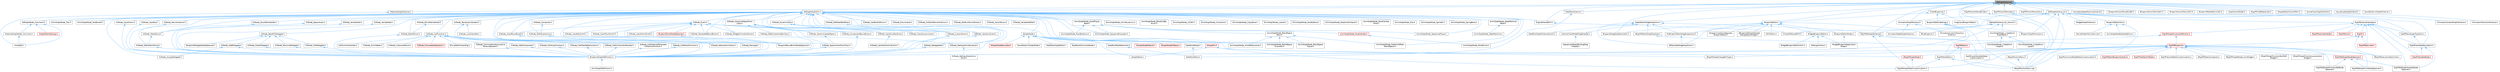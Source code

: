 digraph "EdGraphSchema.h"
{
 // INTERACTIVE_SVG=YES
 // LATEX_PDF_SIZE
  bgcolor="transparent";
  edge [fontname=Helvetica,fontsize=10,labelfontname=Helvetica,labelfontsize=10];
  node [fontname=Helvetica,fontsize=10,shape=box,height=0.2,width=0.4];
  Node1 [id="Node000001",label="EdGraphSchema.h",height=0.2,width=0.4,color="gray40", fillcolor="grey60", style="filled", fontcolor="black",tooltip=" "];
  Node1 -> Node2 [id="edge1_Node000001_Node000002",dir="back",color="steelblue1",style="solid",tooltip=" "];
  Node2 [id="Node000002",label="AnimationGraphSchema.h",height=0.2,width=0.4,color="grey40", fillcolor="white", style="filled",URL="$dc/d75/AnimationGraphSchema_8h.html",tooltip=" "];
  Node2 -> Node3 [id="edge2_Node000002_Node000003",dir="back",color="steelblue1",style="solid",tooltip=" "];
  Node3 [id="Node000003",label="AnimationCustomTransition\lSchema.h",height=0.2,width=0.4,color="grey40", fillcolor="white", style="filled",URL="$d0/de2/AnimationCustomTransitionSchema_8h.html",tooltip=" "];
  Node2 -> Node4 [id="edge3_Node000002_Node000004",dir="back",color="steelblue1",style="solid",tooltip=" "];
  Node4 [id="Node000004",label="AnimationStateGraphSchema.h",height=0.2,width=0.4,color="grey40", fillcolor="white", style="filled",URL="$d5/d13/AnimationStateGraphSchema_8h.html",tooltip=" "];
  Node1 -> Node5 [id="edge4_Node000001_Node000005",dir="back",color="steelblue1",style="solid",tooltip=" "];
  Node5 [id="Node000005",label="AnimationStateMachineSchema.h",height=0.2,width=0.4,color="grey40", fillcolor="white", style="filled",URL="$d7/d8c/AnimationStateMachineSchema_8h.html",tooltip=" "];
  Node1 -> Node6 [id="edge5_Node000001_Node000006",dir="back",color="steelblue1",style="solid",tooltip=" "];
  Node6 [id="Node000006",label="BlueprintActionMenuBuilder.h",height=0.2,width=0.4,color="grey40", fillcolor="white", style="filled",URL="$dd/dea/BlueprintActionMenuBuilder_8h.html",tooltip=" "];
  Node1 -> Node7 [id="edge6_Node000001_Node000007",dir="back",color="steelblue1",style="solid",tooltip=" "];
  Node7 [id="Node000007",label="BlueprintActionMenuItem.h",height=0.2,width=0.4,color="grey40", fillcolor="white", style="filled",URL="$d8/dca/BlueprintActionMenuItem_8h.html",tooltip=" "];
  Node1 -> Node8 [id="edge7_Node000001_Node000008",dir="back",color="steelblue1",style="solid",tooltip=" "];
  Node8 [id="Node000008",label="BlueprintActionMenuUtils.h",height=0.2,width=0.4,color="grey40", fillcolor="white", style="filled",URL="$d3/dad/BlueprintActionMenuUtils_8h.html",tooltip=" "];
  Node1 -> Node9 [id="edge8_Node000001_Node000009",dir="back",color="steelblue1",style="solid",tooltip=" "];
  Node9 [id="Node000009",label="BlueprintDragDropMenuItem.h",height=0.2,width=0.4,color="grey40", fillcolor="white", style="filled",URL="$dc/deb/BlueprintDragDropMenuItem_8h.html",tooltip=" "];
  Node1 -> Node10 [id="edge9_Node000001_Node000010",dir="back",color="steelblue1",style="solid",tooltip=" "];
  Node10 [id="Node000010",label="BlueprintEditor.h",height=0.2,width=0.4,color="grey40", fillcolor="white", style="filled",URL="$df/d7d/BlueprintEditor_8h.html",tooltip=" "];
  Node10 -> Node11 [id="edge10_Node000010_Node000011",dir="back",color="steelblue1",style="solid",tooltip=" "];
  Node11 [id="Node000011",label="BPVariableDragDropAction.h",height=0.2,width=0.4,color="grey40", fillcolor="white", style="filled",URL="$dd/d23/BPVariableDragDropAction_8h.html",tooltip=" "];
  Node10 -> Node9 [id="edge11_Node000010_Node000009",dir="back",color="steelblue1",style="solid",tooltip=" "];
  Node10 -> Node12 [id="edge12_Node000010_Node000012",dir="back",color="steelblue1",style="solid",tooltip=" "];
  Node12 [id="Node000012",label="BlueprintEditorModes.h",height=0.2,width=0.4,color="grey40", fillcolor="white", style="filled",URL="$d9/d70/BlueprintEditorModes_8h.html",tooltip=" "];
  Node12 -> Node13 [id="edge13_Node000012_Node000013",dir="back",color="steelblue1",style="solid",tooltip=" "];
  Node13 [id="Node000013",label="WidgetBlueprintApplication\lMode.h",height=0.2,width=0.4,color="grey40", fillcolor="white", style="filled",URL="$d3/d40/WidgetBlueprintApplicationMode_8h.html",tooltip=" "];
  Node10 -> Node14 [id="edge14_Node000010_Node000014",dir="back",color="steelblue1",style="solid",tooltip=" "];
  Node14 [id="Node000014",label="IDisplayClusterConfigurator\lBlueprintEditor.h",height=0.2,width=0.4,color="grey40", fillcolor="white", style="filled",URL="$dd/d4b/IDisplayClusterConfiguratorBlueprintEditor_8h.html",tooltip=" "];
  Node10 -> Node15 [id="edge15_Node000010_Node000015",dir="back",color="steelblue1",style="solid",tooltip=" "];
  Node15 [id="Node000015",label="MyBlueprintItemDragDropAction.h",height=0.2,width=0.4,color="grey40", fillcolor="white", style="filled",URL="$da/d11/MyBlueprintItemDragDropAction_8h.html",tooltip=" "];
  Node15 -> Node11 [id="edge16_Node000015_Node000011",dir="back",color="steelblue1",style="solid",tooltip=" "];
  Node10 -> Node16 [id="edge17_Node000010_Node000016",dir="back",color="steelblue1",style="solid",tooltip=" "];
  Node16 [id="Node000016",label="SBlueprintEditorSelected\lDebugObjectWidget.h",height=0.2,width=0.4,color="grey40", fillcolor="white", style="filled",URL="$de/d6c/SBlueprintEditorSelectedDebugObjectWidget_8h.html",tooltip=" "];
  Node10 -> Node17 [id="edge18_Node000010_Node000017",dir="back",color="steelblue1",style="solid",tooltip=" "];
  Node17 [id="Node000017",label="SMyBlueprint.h",height=0.2,width=0.4,color="grey40", fillcolor="white", style="filled",URL="$d3/d34/SMyBlueprint_8h.html",tooltip=" "];
  Node10 -> Node18 [id="edge19_Node000010_Node000018",dir="back",color="steelblue1",style="solid",tooltip=" "];
  Node18 [id="Node000018",label="SSCSEditor.h",height=0.2,width=0.4,color="grey40", fillcolor="white", style="filled",URL="$d0/d2e/SSCSEditor_8h.html",tooltip=" "];
  Node10 -> Node19 [id="edge20_Node000010_Node000019",dir="back",color="steelblue1",style="solid",tooltip=" "];
  Node19 [id="Node000019",label="WidgetBlueprintEditor.h",height=0.2,width=0.4,color="grey40", fillcolor="white", style="filled",URL="$d6/d04/WidgetBlueprintEditor_8h.html",tooltip=" "];
  Node19 -> Node20 [id="edge21_Node000019_Node000020",dir="back",color="steelblue1",style="solid",tooltip=" "];
  Node20 [id="Node000020",label="SDesignerView.h",height=0.2,width=0.4,color="grey40", fillcolor="white", style="filled",URL="$d2/d14/SDesignerView_8h.html",tooltip=" "];
  Node19 -> Node13 [id="edge22_Node000019_Node000013",dir="back",color="steelblue1",style="solid",tooltip=" "];
  Node19 -> Node21 [id="edge23_Node000019_Node000021",dir="back",color="steelblue1",style="solid",tooltip=" "];
  Node21 [id="Node000021",label="WidgetBlueprintEditorUtils.h",height=0.2,width=0.4,color="grey40", fillcolor="white", style="filled",URL="$d9/df7/WidgetBlueprintEditorUtils_8h.html",tooltip=" "];
  Node1 -> Node22 [id="edge24_Node000001_Node000022",dir="back",color="steelblue1",style="solid",tooltip=" "];
  Node22 [id="Node000022",label="BlueprintPaletteFavorites.h",height=0.2,width=0.4,color="grey40", fillcolor="white", style="filled",URL="$dd/d5a/BlueprintPaletteFavorites_8h.html",tooltip=" "];
  Node1 -> Node23 [id="edge25_Node000001_Node000023",dir="back",color="steelblue1",style="solid",tooltip=" "];
  Node23 [id="Node000023",label="DataflowSchema.h",height=0.2,width=0.4,color="grey40", fillcolor="white", style="filled",URL="$da/dd4/DataflowSchema_8h.html",tooltip=" "];
  Node23 -> Node24 [id="edge26_Node000023_Node000024",dir="back",color="steelblue1",style="solid",tooltip=" "];
  Node24 [id="Node000024",label="DataflowEditor.h",height=0.2,width=0.4,color="grey40", fillcolor="white", style="filled",URL="$d9/d93/DataflowEditor_8h.html",tooltip=" "];
  Node1 -> Node25 [id="edge27_Node000001_Node000025",dir="back",color="steelblue1",style="solid",tooltip=" "];
  Node25 [id="Node000025",label="EdGraphNodeUtils.h",height=0.2,width=0.4,color="grey40", fillcolor="white", style="filled",URL="$de/dc2/EdGraphNodeUtils_8h.html",tooltip=" "];
  Node25 -> Node26 [id="edge28_Node000025_Node000026",dir="back",color="steelblue1",style="solid",tooltip=" "];
  Node26 [id="Node000026",label="AnimGraphNode_AimOffsetLookAt.h",height=0.2,width=0.4,color="grey40", fillcolor="white", style="filled",URL="$d2/daa/AnimGraphNode__AimOffsetLookAt_8h.html",tooltip=" "];
  Node25 -> Node27 [id="edge29_Node000025_Node000027",dir="back",color="steelblue1",style="solid",tooltip=" "];
  Node27 [id="Node000027",label="AnimGraphNode_AnimDynamics.h",height=0.2,width=0.4,color="grey40", fillcolor="white", style="filled",URL="$da/dc2/AnimGraphNode__AnimDynamics_8h.html",tooltip=" "];
  Node25 -> Node28 [id="edge30_Node000025_Node000028",dir="back",color="steelblue1",style="solid",tooltip=" "];
  Node28 [id="Node000028",label="AnimGraphNode_AssetPlayer\lBase.h",height=0.2,width=0.4,color="grey40", fillcolor="white", style="filled",URL="$d1/d4f/AnimGraphNode__AssetPlayerBase_8h.html",tooltip=" "];
  Node28 -> Node29 [id="edge31_Node000028_Node000029",dir="back",color="steelblue1",style="solid",tooltip=" "];
  Node29 [id="Node000029",label="AnimGraphNode_BlendSpace\lBase.h",height=0.2,width=0.4,color="grey40", fillcolor="white", style="filled",URL="$d7/d6d/AnimGraphNode__BlendSpaceBase_8h.html",tooltip=" "];
  Node29 -> Node26 [id="edge32_Node000029_Node000026",dir="back",color="steelblue1",style="solid",tooltip=" "];
  Node29 -> Node30 [id="edge33_Node000029_Node000030",dir="back",color="steelblue1",style="solid",tooltip=" "];
  Node30 [id="Node000030",label="AnimGraphNode_BlendSpace\lEvaluator.h",height=0.2,width=0.4,color="grey40", fillcolor="white", style="filled",URL="$d0/d5d/AnimGraphNode__BlendSpaceEvaluator_8h.html",tooltip=" "];
  Node29 -> Node31 [id="edge34_Node000029_Node000031",dir="back",color="steelblue1",style="solid",tooltip=" "];
  Node31 [id="Node000031",label="AnimGraphNode_BlendSpace\lPlayer.h",height=0.2,width=0.4,color="grey40", fillcolor="white", style="filled",URL="$d2/d22/AnimGraphNode__BlendSpacePlayer_8h.html",tooltip=" "];
  Node29 -> Node32 [id="edge35_Node000029_Node000032",dir="back",color="steelblue1",style="solid",tooltip=" "];
  Node32 [id="Node000032",label="AnimGraphNode_RotationOffset\lBlendSpace.h",height=0.2,width=0.4,color="grey40", fillcolor="white", style="filled",URL="$dc/dd5/AnimGraphNode__RotationOffsetBlendSpace_8h.html",tooltip=" "];
  Node28 -> Node33 [id="edge36_Node000028_Node000033",dir="back",color="steelblue1",style="solid",tooltip=" "];
  Node33 [id="Node000033",label="AnimGraphNode_PoseByName.h",height=0.2,width=0.4,color="grey40", fillcolor="white", style="filled",URL="$d7/d02/AnimGraphNode__PoseByName_8h.html",tooltip=" "];
  Node28 -> Node34 [id="edge37_Node000028_Node000034",dir="back",color="steelblue1",style="solid",tooltip=" "];
  Node34 [id="Node000034",label="AnimGraphNode_PoseHandler.h",height=0.2,width=0.4,color="red", fillcolor="#FFF0F0", style="filled",URL="$df/dfb/AnimGraphNode__PoseHandler_8h.html",tooltip=" "];
  Node34 -> Node36 [id="edge38_Node000034_Node000036",dir="back",color="steelblue1",style="solid",tooltip=" "];
  Node36 [id="Node000036",label="AnimGraphNode_PoseDriver.h",height=0.2,width=0.4,color="grey40", fillcolor="white", style="filled",URL="$d7/d7d/AnimGraphNode__PoseDriver_8h.html",tooltip=" "];
  Node28 -> Node37 [id="edge39_Node000028_Node000037",dir="back",color="steelblue1",style="solid",tooltip=" "];
  Node37 [id="Node000037",label="AnimGraphNode_SequenceEvaluator.h",height=0.2,width=0.4,color="grey40", fillcolor="white", style="filled",URL="$d1/d1c/AnimGraphNode__SequenceEvaluator_8h.html",tooltip=" "];
  Node28 -> Node38 [id="edge40_Node000028_Node000038",dir="back",color="steelblue1",style="solid",tooltip=" "];
  Node38 [id="Node000038",label="AnimGraphNode_SequencePlayer.h",height=0.2,width=0.4,color="grey40", fillcolor="white", style="filled",URL="$d2/d91/AnimGraphNode__SequencePlayer_8h.html",tooltip=" "];
  Node25 -> Node39 [id="edge41_Node000025_Node000039",dir="back",color="steelblue1",style="solid",tooltip=" "];
  Node39 [id="Node000039",label="AnimGraphNode_BlendListBy\lEnum.h",height=0.2,width=0.4,color="grey40", fillcolor="white", style="filled",URL="$de/d60/AnimGraphNode__BlendListByEnum_8h.html",tooltip=" "];
  Node25 -> Node30 [id="edge42_Node000025_Node000030",dir="back",color="steelblue1",style="solid",tooltip=" "];
  Node25 -> Node31 [id="edge43_Node000025_Node000031",dir="back",color="steelblue1",style="solid",tooltip=" "];
  Node25 -> Node40 [id="edge44_Node000025_Node000040",dir="back",color="steelblue1",style="solid",tooltip=" "];
  Node40 [id="Node000040",label="AnimGraphNode_CCDIK.h",height=0.2,width=0.4,color="grey40", fillcolor="white", style="filled",URL="$df/d0d/AnimGraphNode__CCDIK_8h.html",tooltip=" "];
  Node25 -> Node41 [id="edge45_Node000025_Node000041",dir="back",color="steelblue1",style="solid",tooltip=" "];
  Node41 [id="Node000041",label="AnimGraphNode_Constraint.h",height=0.2,width=0.4,color="grey40", fillcolor="white", style="filled",URL="$d2/d98/AnimGraphNode__Constraint_8h.html",tooltip=" "];
  Node25 -> Node42 [id="edge46_Node000025_Node000042",dir="back",color="steelblue1",style="solid",tooltip=" "];
  Node42 [id="Node000042",label="AnimGraphNode_CopyBone.h",height=0.2,width=0.4,color="grey40", fillcolor="white", style="filled",URL="$dc/de6/AnimGraphNode__CopyBone_8h.html",tooltip=" "];
  Node25 -> Node43 [id="edge47_Node000025_Node000043",dir="back",color="steelblue1",style="solid",tooltip=" "];
  Node43 [id="Node000043",label="AnimGraphNode_LookAt.h",height=0.2,width=0.4,color="grey40", fillcolor="white", style="filled",URL="$dd/de3/AnimGraphNode__LookAt_8h.html",tooltip=" "];
  Node25 -> Node44 [id="edge48_Node000025_Node000044",dir="back",color="steelblue1",style="solid",tooltip=" "];
  Node44 [id="Node000044",label="AnimGraphNode_ModifyBone.h",height=0.2,width=0.4,color="grey40", fillcolor="white", style="filled",URL="$d1/d8e/AnimGraphNode__ModifyBone_8h.html",tooltip=" "];
  Node25 -> Node33 [id="edge49_Node000025_Node000033",dir="back",color="steelblue1",style="solid",tooltip=" "];
  Node25 -> Node36 [id="edge50_Node000025_Node000036",dir="back",color="steelblue1",style="solid",tooltip=" "];
  Node25 -> Node45 [id="edge51_Node000025_Node000045",dir="back",color="steelblue1",style="solid",tooltip=" "];
  Node45 [id="Node000045",label="AnimGraphNode_RotationMultiplier.h",height=0.2,width=0.4,color="grey40", fillcolor="white", style="filled",URL="$d6/d16/AnimGraphNode__RotationMultiplier_8h.html",tooltip=" "];
  Node25 -> Node32 [id="edge52_Node000025_Node000032",dir="back",color="steelblue1",style="solid",tooltip=" "];
  Node25 -> Node46 [id="edge53_Node000025_Node000046",dir="back",color="steelblue1",style="solid",tooltip=" "];
  Node46 [id="Node000046",label="AnimGraphNode_SaveCached\lPose.h",height=0.2,width=0.4,color="grey40", fillcolor="white", style="filled",URL="$df/d5e/AnimGraphNode__SaveCachedPose_8h.html",tooltip=" "];
  Node25 -> Node37 [id="edge54_Node000025_Node000037",dir="back",color="steelblue1",style="solid",tooltip=" "];
  Node25 -> Node38 [id="edge55_Node000025_Node000038",dir="back",color="steelblue1",style="solid",tooltip=" "];
  Node25 -> Node47 [id="edge56_Node000025_Node000047",dir="back",color="steelblue1",style="solid",tooltip=" "];
  Node47 [id="Node000047",label="AnimGraphNode_Slot.h",height=0.2,width=0.4,color="grey40", fillcolor="white", style="filled",URL="$df/d63/AnimGraphNode__Slot_8h.html",tooltip=" "];
  Node25 -> Node48 [id="edge57_Node000025_Node000048",dir="back",color="steelblue1",style="solid",tooltip=" "];
  Node48 [id="Node000048",label="AnimGraphNode_SplineIK.h",height=0.2,width=0.4,color="grey40", fillcolor="white", style="filled",URL="$d0/d7e/AnimGraphNode__SplineIK_8h.html",tooltip=" "];
  Node25 -> Node49 [id="edge58_Node000025_Node000049",dir="back",color="steelblue1",style="solid",tooltip=" "];
  Node49 [id="Node000049",label="AnimGraphNode_SpringBone.h",height=0.2,width=0.4,color="grey40", fillcolor="white", style="filled",URL="$dc/d38/AnimGraphNode__SpringBone_8h.html",tooltip=" "];
  Node25 -> Node50 [id="edge59_Node000025_Node000050",dir="back",color="steelblue1",style="solid",tooltip=" "];
  Node50 [id="Node000050",label="AnimGraphNode_StateMachine\lBase.h",height=0.2,width=0.4,color="grey40", fillcolor="white", style="filled",URL="$dc/d11/AnimGraphNode__StateMachineBase_8h.html",tooltip=" "];
  Node50 -> Node51 [id="edge60_Node000050_Node000051",dir="back",color="steelblue1",style="solid",tooltip=" "];
  Node51 [id="Node000051",label="AnimGraphNode_StateMachine.h",height=0.2,width=0.4,color="grey40", fillcolor="white", style="filled",URL="$d9/d4d/AnimGraphNode__StateMachine_8h.html",tooltip=" "];
  Node25 -> Node52 [id="edge61_Node000025_Node000052",dir="back",color="steelblue1",style="solid",tooltip=" "];
  Node52 [id="Node000052",label="AnimGraphNode_Trail.h",height=0.2,width=0.4,color="grey40", fillcolor="white", style="filled",URL="$d4/d5a/AnimGraphNode__Trail_8h.html",tooltip=" "];
  Node25 -> Node53 [id="edge62_Node000025_Node000053",dir="back",color="steelblue1",style="solid",tooltip=" "];
  Node53 [id="Node000053",label="AnimGraphNode_TwoBoneIK.h",height=0.2,width=0.4,color="grey40", fillcolor="white", style="filled",URL="$d1/dc2/AnimGraphNode__TwoBoneIK_8h.html",tooltip=" "];
  Node25 -> Node54 [id="edge63_Node000025_Node000054",dir="back",color="steelblue1",style="solid",tooltip=" "];
  Node54 [id="Node000054",label="EdGraphNode_Comment.h",height=0.2,width=0.4,color="grey40", fillcolor="white", style="filled",URL="$dd/d88/EdGraphNode__Comment_8h.html",tooltip=" "];
  Node54 -> Node55 [id="edge64_Node000054_Node000055",dir="back",color="steelblue1",style="solid",tooltip=" "];
  Node55 [id="Node000055",label="GraphEditorSettings.h",height=0.2,width=0.4,color="red", fillcolor="#FFF0F0", style="filled",URL="$d2/d21/GraphEditorSettings_8h.html",tooltip=" "];
  Node54 -> Node61 [id="edge65_Node000054_Node000061",dir="back",color="steelblue1",style="solid",tooltip=" "];
  Node61 [id="Node000061",label="MaterialGraphNode_Comment.h",height=0.2,width=0.4,color="grey40", fillcolor="white", style="filled",URL="$da/db6/MaterialGraphNode__Comment_8h.html",tooltip=" "];
  Node61 -> Node62 [id="edge66_Node000061_Node000062",dir="back",color="steelblue1",style="solid",tooltip=" "];
  Node62 [id="Node000062",label="UnrealEd.h",height=0.2,width=0.4,color="grey40", fillcolor="white", style="filled",URL="$d2/d5f/UnrealEd_8h.html",tooltip=" "];
  Node54 -> Node62 [id="edge67_Node000054_Node000062",dir="back",color="steelblue1",style="solid",tooltip=" "];
  Node25 -> Node63 [id="edge68_Node000025_Node000063",dir="back",color="steelblue1",style="solid",tooltip=" "];
  Node63 [id="Node000063",label="EngineSharedPCH.h",height=0.2,width=0.4,color="grey40", fillcolor="white", style="filled",URL="$dc/dbb/EngineSharedPCH_8h.html",tooltip=" "];
  Node63 -> Node64 [id="edge69_Node000063_Node000064",dir="back",color="steelblue1",style="solid",tooltip=" "];
  Node64 [id="Node000064",label="UnrealEdSharedPCH.h",height=0.2,width=0.4,color="grey40", fillcolor="white", style="filled",URL="$d1/de6/UnrealEdSharedPCH_8h.html",tooltip=" "];
  Node25 -> Node65 [id="edge70_Node000025_Node000065",dir="back",color="steelblue1",style="solid",tooltip=" "];
  Node65 [id="Node000065",label="K2Node_ActorBoundEvent.h",height=0.2,width=0.4,color="grey40", fillcolor="white", style="filled",URL="$d8/db3/K2Node__ActorBoundEvent_8h.html",tooltip=" "];
  Node65 -> Node66 [id="edge71_Node000065_Node000066",dir="back",color="steelblue1",style="solid",tooltip=" "];
  Node66 [id="Node000066",label="BlueprintGraphDefinitions.h",height=0.2,width=0.4,color="grey40", fillcolor="white", style="filled",URL="$d7/d5e/BlueprintGraphDefinitions_8h.html",tooltip=" "];
  Node66 -> Node67 [id="edge72_Node000066_Node000067",dir="back",color="steelblue1",style="solid",tooltip=" "];
  Node67 [id="Node000067",label="AnimGraphDefinitions.h",height=0.2,width=0.4,color="grey40", fillcolor="white", style="filled",URL="$d9/d78/AnimGraphDefinitions_8h.html",tooltip=" "];
  Node25 -> Node68 [id="edge73_Node000025_Node000068",dir="back",color="steelblue1",style="solid",tooltip=" "];
  Node68 [id="Node000068",label="K2Node_AssignDelegate.h",height=0.2,width=0.4,color="grey40", fillcolor="white", style="filled",URL="$d1/dcc/K2Node__AssignDelegate_8h.html",tooltip=" "];
  Node25 -> Node69 [id="edge74_Node000025_Node000069",dir="back",color="steelblue1",style="solid",tooltip=" "];
  Node69 [id="Node000069",label="K2Node_BaseMCDelegate.h",height=0.2,width=0.4,color="grey40", fillcolor="white", style="filled",URL="$dd/d9b/K2Node__BaseMCDelegate_8h.html",tooltip=" "];
  Node69 -> Node70 [id="edge75_Node000069_Node000070",dir="back",color="steelblue1",style="solid",tooltip=" "];
  Node70 [id="Node000070",label="BlueprintDelegateNodeSpawner.h",height=0.2,width=0.4,color="grey40", fillcolor="white", style="filled",URL="$dc/d16/BlueprintDelegateNodeSpawner_8h.html",tooltip=" "];
  Node69 -> Node71 [id="edge76_Node000069_Node000071",dir="back",color="steelblue1",style="solid",tooltip=" "];
  Node71 [id="Node000071",label="K2Node_AddDelegate.h",height=0.2,width=0.4,color="grey40", fillcolor="white", style="filled",URL="$d5/dc7/K2Node__AddDelegate_8h.html",tooltip=" "];
  Node71 -> Node66 [id="edge77_Node000071_Node000066",dir="back",color="steelblue1",style="solid",tooltip=" "];
  Node71 -> Node68 [id="edge78_Node000071_Node000068",dir="back",color="steelblue1",style="solid",tooltip=" "];
  Node69 -> Node72 [id="edge79_Node000069_Node000072",dir="back",color="steelblue1",style="solid",tooltip=" "];
  Node72 [id="Node000072",label="K2Node_CallDelegate.h",height=0.2,width=0.4,color="grey40", fillcolor="white", style="filled",URL="$db/de6/K2Node__CallDelegate_8h.html",tooltip=" "];
  Node72 -> Node66 [id="edge80_Node000072_Node000066",dir="back",color="steelblue1",style="solid",tooltip=" "];
  Node69 -> Node73 [id="edge81_Node000069_Node000073",dir="back",color="steelblue1",style="solid",tooltip=" "];
  Node73 [id="Node000073",label="K2Node_ClearDelegate.h",height=0.2,width=0.4,color="grey40", fillcolor="white", style="filled",URL="$dd/d78/K2Node__ClearDelegate_8h.html",tooltip=" "];
  Node73 -> Node66 [id="edge82_Node000073_Node000066",dir="back",color="steelblue1",style="solid",tooltip=" "];
  Node69 -> Node74 [id="edge83_Node000069_Node000074",dir="back",color="steelblue1",style="solid",tooltip=" "];
  Node74 [id="Node000074",label="K2Node_RemoveDelegate.h",height=0.2,width=0.4,color="grey40", fillcolor="white", style="filled",URL="$dd/d54/K2Node__RemoveDelegate_8h.html",tooltip=" "];
  Node74 -> Node66 [id="edge84_Node000074_Node000066",dir="back",color="steelblue1",style="solid",tooltip=" "];
  Node25 -> Node75 [id="edge85_Node000025_Node000075",dir="back",color="steelblue1",style="solid",tooltip=" "];
  Node75 [id="Node000075",label="K2Node_BreakStruct.h",height=0.2,width=0.4,color="grey40", fillcolor="white", style="filled",URL="$df/d93/K2Node__BreakStruct_8h.html",tooltip=" "];
  Node75 -> Node66 [id="edge86_Node000075_Node000066",dir="back",color="steelblue1",style="solid",tooltip=" "];
  Node25 -> Node76 [id="edge87_Node000025_Node000076",dir="back",color="steelblue1",style="solid",tooltip=" "];
  Node76 [id="Node000076",label="K2Node_CallFunction.h",height=0.2,width=0.4,color="grey40", fillcolor="white", style="filled",URL="$d5/d5f/K2Node__CallFunction_8h.html",tooltip=" "];
  Node76 -> Node77 [id="edge88_Node000076_Node000077",dir="back",color="steelblue1",style="solid",tooltip=" "];
  Node77 [id="Node000077",label="CallFunctionHandler.h",height=0.2,width=0.4,color="grey40", fillcolor="white", style="filled",URL="$d3/d6d/CallFunctionHandler_8h.html",tooltip=" "];
  Node76 -> Node78 [id="edge89_Node000076_Node000078",dir="back",color="steelblue1",style="solid",tooltip=" "];
  Node78 [id="Node000078",label="K2Node_AddComponent.h",height=0.2,width=0.4,color="grey40", fillcolor="white", style="filled",URL="$d9/dc9/K2Node__AddComponent_8h.html",tooltip=" "];
  Node78 -> Node66 [id="edge90_Node000078_Node000066",dir="back",color="steelblue1",style="solid",tooltip=" "];
  Node76 -> Node79 [id="edge91_Node000076_Node000079",dir="back",color="steelblue1",style="solid",tooltip=" "];
  Node79 [id="Node000079",label="K2Node_AnimGetter.h",height=0.2,width=0.4,color="grey40", fillcolor="white", style="filled",URL="$dc/d9a/K2Node__AnimGetter_8h.html",tooltip=" "];
  Node76 -> Node80 [id="edge92_Node000076_Node000080",dir="back",color="steelblue1",style="solid",tooltip=" "];
  Node80 [id="Node000080",label="K2Node_CallArrayFunction.h",height=0.2,width=0.4,color="grey40", fillcolor="white", style="filled",URL="$d7/d2f/K2Node__CallArrayFunction_8h.html",tooltip=" "];
  Node80 -> Node66 [id="edge93_Node000080_Node000066",dir="back",color="steelblue1",style="solid",tooltip=" "];
  Node76 -> Node81 [id="edge94_Node000076_Node000081",dir="back",color="steelblue1",style="solid",tooltip=" "];
  Node81 [id="Node000081",label="K2Node_CallDataTableFunction.h",height=0.2,width=0.4,color="grey40", fillcolor="white", style="filled",URL="$df/dc4/K2Node__CallDataTableFunction_8h.html",tooltip=" "];
  Node81 -> Node66 [id="edge95_Node000081_Node000066",dir="back",color="steelblue1",style="solid",tooltip=" "];
  Node76 -> Node82 [id="edge96_Node000076_Node000082",dir="back",color="steelblue1",style="solid",tooltip=" "];
  Node82 [id="Node000082",label="K2Node_CallFunctionOnMember.h",height=0.2,width=0.4,color="grey40", fillcolor="white", style="filled",URL="$d8/d2f/K2Node__CallFunctionOnMember_8h.html",tooltip=" "];
  Node82 -> Node66 [id="edge97_Node000082_Node000066",dir="back",color="steelblue1",style="solid",tooltip=" "];
  Node76 -> Node83 [id="edge98_Node000076_Node000083",dir="back",color="steelblue1",style="solid",tooltip=" "];
  Node83 [id="Node000083",label="K2Node_CallMaterialParameter\lCollectionFunction.h",height=0.2,width=0.4,color="grey40", fillcolor="white", style="filled",URL="$d5/dd2/K2Node__CallMaterialParameterCollectionFunction_8h.html",tooltip=" "];
  Node83 -> Node66 [id="edge99_Node000083_Node000066",dir="back",color="steelblue1",style="solid",tooltip=" "];
  Node76 -> Node84 [id="edge100_Node000076_Node000084",dir="back",color="steelblue1",style="solid",tooltip=" "];
  Node84 [id="Node000084",label="K2Node_CallParentFunction.h",height=0.2,width=0.4,color="grey40", fillcolor="white", style="filled",URL="$df/d77/K2Node__CallParentFunction_8h.html",tooltip=" "];
  Node84 -> Node66 [id="edge101_Node000084_Node000066",dir="back",color="steelblue1",style="solid",tooltip=" "];
  Node76 -> Node85 [id="edge102_Node000076_Node000085",dir="back",color="steelblue1",style="solid",tooltip=" "];
  Node85 [id="Node000085",label="K2Node_CommutativeAssociative\lBinaryOperator.h",height=0.2,width=0.4,color="grey40", fillcolor="white", style="filled",URL="$da/d85/K2Node__CommutativeAssociativeBinaryOperator_8h.html",tooltip=" "];
  Node85 -> Node66 [id="edge103_Node000085_Node000066",dir="back",color="steelblue1",style="solid",tooltip=" "];
  Node76 -> Node86 [id="edge104_Node000076_Node000086",dir="back",color="steelblue1",style="solid",tooltip=" "];
  Node86 [id="Node000086",label="K2Node_GetInputAxisKeyValue.h",height=0.2,width=0.4,color="grey40", fillcolor="white", style="filled",URL="$d3/d5c/K2Node__GetInputAxisKeyValue_8h.html",tooltip=" "];
  Node86 -> Node87 [id="edge105_Node000086_Node000087",dir="back",color="steelblue1",style="solid",tooltip=" "];
  Node87 [id="Node000087",label="K2Node_GetInputVectorAxis\lValue.h",height=0.2,width=0.4,color="grey40", fillcolor="white", style="filled",URL="$da/dd9/K2Node__GetInputVectorAxisValue_8h.html",tooltip=" "];
  Node76 -> Node88 [id="edge106_Node000076_Node000088",dir="back",color="steelblue1",style="solid",tooltip=" "];
  Node88 [id="Node000088",label="K2Node_GetInputAxisValue.h",height=0.2,width=0.4,color="grey40", fillcolor="white", style="filled",URL="$db/d9b/K2Node__GetInputAxisValue_8h.html",tooltip=" "];
  Node76 -> Node89 [id="edge107_Node000076_Node000089",dir="back",color="steelblue1",style="solid",tooltip=" "];
  Node89 [id="Node000089",label="K2Node_InstancedStruct.h",height=0.2,width=0.4,color="grey40", fillcolor="white", style="filled",URL="$dd/d8a/K2Node__InstancedStruct_8h.html",tooltip=" "];
  Node76 -> Node90 [id="edge108_Node000076_Node000090",dir="back",color="steelblue1",style="solid",tooltip=" "];
  Node90 [id="Node000090",label="K2Node_Message.h",height=0.2,width=0.4,color="grey40", fillcolor="white", style="filled",URL="$d3/deb/K2Node__Message_8h.html",tooltip=" "];
  Node76 -> Node91 [id="edge109_Node000076_Node000091",dir="back",color="steelblue1",style="solid",tooltip=" "];
  Node91 [id="Node000091",label="K2Node_PromotableOperator.h",height=0.2,width=0.4,color="red", fillcolor="#FFF0F0", style="filled",URL="$db/d96/K2Node__PromotableOperator_8h.html",tooltip=" "];
  Node76 -> Node93 [id="edge110_Node000076_Node000093",dir="back",color="steelblue1",style="solid",tooltip=" "];
  Node93 [id="Node000093",label="SFixupSelfContextDlg.h",height=0.2,width=0.4,color="grey40", fillcolor="white", style="filled",URL="$d5/da4/SFixupSelfContextDlg_8h.html",tooltip=" "];
  Node25 -> Node94 [id="edge111_Node000025_Node000094",dir="back",color="steelblue1",style="solid",tooltip=" "];
  Node94 [id="Node000094",label="K2Node_CastByteToEnum.h",height=0.2,width=0.4,color="grey40", fillcolor="white", style="filled",URL="$d7/dcf/K2Node__CastByteToEnum_8h.html",tooltip=" "];
  Node25 -> Node95 [id="edge112_Node000025_Node000095",dir="back",color="steelblue1",style="solid",tooltip=" "];
  Node95 [id="Node000095",label="K2Node_ComponentBoundEvent.h",height=0.2,width=0.4,color="grey40", fillcolor="white", style="filled",URL="$d7/d15/K2Node__ComponentBoundEvent_8h.html",tooltip=" "];
  Node95 -> Node66 [id="edge113_Node000095_Node000066",dir="back",color="steelblue1",style="solid",tooltip=" "];
  Node25 -> Node96 [id="edge114_Node000025_Node000096",dir="back",color="steelblue1",style="solid",tooltip=" "];
  Node96 [id="Node000096",label="K2Node_Composite.h",height=0.2,width=0.4,color="grey40", fillcolor="white", style="filled",URL="$d9/d9a/K2Node__Composite_8h.html",tooltip=" "];
  Node96 -> Node97 [id="edge115_Node000096_Node000097",dir="back",color="steelblue1",style="solid",tooltip=" "];
  Node97 [id="Node000097",label="K2Node_MathExpression.h",height=0.2,width=0.4,color="grey40", fillcolor="white", style="filled",URL="$d4/de7/K2Node__MathExpression_8h.html",tooltip=" "];
  Node97 -> Node66 [id="edge116_Node000097_Node000066",dir="back",color="steelblue1",style="solid",tooltip=" "];
  Node25 -> Node98 [id="edge117_Node000025_Node000098",dir="back",color="steelblue1",style="solid",tooltip=" "];
  Node98 [id="Node000098",label="K2Node_ConstructObjectFrom\lClass.h",height=0.2,width=0.4,color="grey40", fillcolor="white", style="filled",URL="$d6/de4/K2Node__ConstructObjectFromClass_8h.html",tooltip=" "];
  Node98 -> Node66 [id="edge118_Node000098_Node000066",dir="back",color="steelblue1",style="solid",tooltip=" "];
  Node98 -> Node99 [id="edge119_Node000098_Node000099",dir="back",color="steelblue1",style="solid",tooltip=" "];
  Node99 [id="Node000099",label="K2Node_AddComponentByClass.h",height=0.2,width=0.4,color="grey40", fillcolor="white", style="filled",URL="$df/de1/K2Node__AddComponentByClass_8h.html",tooltip=" "];
  Node98 -> Node100 [id="edge120_Node000098_Node000100",dir="back",color="steelblue1",style="solid",tooltip=" "];
  Node100 [id="Node000100",label="K2Node_GenericCreateObject.h",height=0.2,width=0.4,color="grey40", fillcolor="white", style="filled",URL="$d7/d9f/K2Node__GenericCreateObject_8h.html",tooltip=" "];
  Node100 -> Node101 [id="edge121_Node000100_Node000101",dir="back",color="steelblue1",style="solid",tooltip=" "];
  Node101 [id="Node000101",label="K2Node_SpawnActorFromClass.h",height=0.2,width=0.4,color="grey40", fillcolor="white", style="filled",URL="$dc/d71/K2Node__SpawnActorFromClass_8h.html",tooltip=" "];
  Node101 -> Node66 [id="edge122_Node000101_Node000066",dir="back",color="steelblue1",style="solid",tooltip=" "];
  Node98 -> Node101 [id="edge123_Node000098_Node000101",dir="back",color="steelblue1",style="solid",tooltip=" "];
  Node25 -> Node102 [id="edge124_Node000025_Node000102",dir="back",color="steelblue1",style="solid",tooltip=" "];
  Node102 [id="Node000102",label="K2Node_CustomEvent.h",height=0.2,width=0.4,color="grey40", fillcolor="white", style="filled",URL="$d1/d06/K2Node__CustomEvent_8h.html",tooltip=" "];
  Node102 -> Node66 [id="edge125_Node000102_Node000066",dir="back",color="steelblue1",style="solid",tooltip=" "];
  Node25 -> Node103 [id="edge126_Node000025_Node000103",dir="back",color="steelblue1",style="solid",tooltip=" "];
  Node103 [id="Node000103",label="K2Node_DelegateSet.h",height=0.2,width=0.4,color="grey40", fillcolor="white", style="filled",URL="$d0/d7b/K2Node__DelegateSet_8h.html",tooltip=" "];
  Node103 -> Node66 [id="edge127_Node000103_Node000066",dir="back",color="steelblue1",style="solid",tooltip=" "];
  Node25 -> Node104 [id="edge128_Node000025_Node000104",dir="back",color="steelblue1",style="solid",tooltip=" "];
  Node104 [id="Node000104",label="K2Node_DynamicCast.h",height=0.2,width=0.4,color="grey40", fillcolor="white", style="filled",URL="$dc/d1c/K2Node__DynamicCast_8h.html",tooltip=" "];
  Node104 -> Node66 [id="edge129_Node000104_Node000066",dir="back",color="steelblue1",style="solid",tooltip=" "];
  Node104 -> Node105 [id="edge130_Node000104_Node000105",dir="back",color="steelblue1",style="solid",tooltip=" "];
  Node105 [id="Node000105",label="K2Node_ClassDynamicCast.h",height=0.2,width=0.4,color="grey40", fillcolor="white", style="filled",URL="$d1/d23/K2Node__ClassDynamicCast_8h.html",tooltip=" "];
  Node25 -> Node106 [id="edge131_Node000025_Node000106",dir="back",color="steelblue1",style="solid",tooltip=" "];
  Node106 [id="Node000106",label="K2Node_EnumLiteral.h",height=0.2,width=0.4,color="grey40", fillcolor="white", style="filled",URL="$d3/d1c/K2Node__EnumLiteral_8h.html",tooltip=" "];
  Node25 -> Node107 [id="edge132_Node000025_Node000107",dir="back",color="steelblue1",style="solid",tooltip=" "];
  Node107 [id="Node000107",label="K2Node_Event.h",height=0.2,width=0.4,color="grey40", fillcolor="white", style="filled",URL="$dd/d9e/K2Node__Event_8h.html",tooltip=" "];
  Node107 -> Node108 [id="edge133_Node000107_Node000108",dir="back",color="steelblue1",style="solid",tooltip=" "];
  Node108 [id="Node000108",label="BlueprintBoundEventNodeSpawner.h",height=0.2,width=0.4,color="grey40", fillcolor="white", style="filled",URL="$dc/d31/BlueprintBoundEventNodeSpawner_8h.html",tooltip=" "];
  Node107 -> Node109 [id="edge134_Node000107_Node000109",dir="back",color="steelblue1",style="solid",tooltip=" "];
  Node109 [id="Node000109",label="BlueprintEventNodeSpawner.h",height=0.2,width=0.4,color="red", fillcolor="#FFF0F0", style="filled",URL="$d4/dd3/BlueprintEventNodeSpawner_8h.html",tooltip=" "];
  Node109 -> Node108 [id="edge135_Node000109_Node000108",dir="back",color="steelblue1",style="solid",tooltip=" "];
  Node107 -> Node65 [id="edge136_Node000107_Node000065",dir="back",color="steelblue1",style="solid",tooltip=" "];
  Node107 -> Node95 [id="edge137_Node000107_Node000095",dir="back",color="steelblue1",style="solid",tooltip=" "];
  Node107 -> Node102 [id="edge138_Node000107_Node000102",dir="back",color="steelblue1",style="solid",tooltip=" "];
  Node107 -> Node111 [id="edge139_Node000107_Node000111",dir="back",color="steelblue1",style="solid",tooltip=" "];
  Node111 [id="Node000111",label="K2Node_GeneratedBoundEvent.h",height=0.2,width=0.4,color="grey40", fillcolor="white", style="filled",URL="$d4/dc1/K2Node__GeneratedBoundEvent_8h.html",tooltip=" "];
  Node107 -> Node112 [id="edge140_Node000107_Node000112",dir="back",color="steelblue1",style="solid",tooltip=" "];
  Node112 [id="Node000112",label="K2Node_InputActionEvent.h",height=0.2,width=0.4,color="grey40", fillcolor="white", style="filled",URL="$d6/dec/K2Node__InputActionEvent_8h.html",tooltip=" "];
  Node107 -> Node113 [id="edge141_Node000107_Node000113",dir="back",color="steelblue1",style="solid",tooltip=" "];
  Node113 [id="Node000113",label="K2Node_InputAxisEvent.h",height=0.2,width=0.4,color="grey40", fillcolor="white", style="filled",URL="$d5/dd9/K2Node__InputAxisEvent_8h.html",tooltip=" "];
  Node113 -> Node66 [id="edge142_Node000113_Node000066",dir="back",color="steelblue1",style="solid",tooltip=" "];
  Node107 -> Node114 [id="edge143_Node000107_Node000114",dir="back",color="steelblue1",style="solid",tooltip=" "];
  Node114 [id="Node000114",label="K2Node_InputAxisKeyEvent.h",height=0.2,width=0.4,color="grey40", fillcolor="white", style="filled",URL="$d8/d36/K2Node__InputAxisKeyEvent_8h.html",tooltip=" "];
  Node114 -> Node115 [id="edge144_Node000114_Node000115",dir="back",color="steelblue1",style="solid",tooltip=" "];
  Node115 [id="Node000115",label="K2Node_InputVectorAxisEvent.h",height=0.2,width=0.4,color="grey40", fillcolor="white", style="filled",URL="$dd/dfc/K2Node__InputVectorAxisEvent_8h.html",tooltip=" "];
  Node107 -> Node116 [id="edge145_Node000107_Node000116",dir="back",color="steelblue1",style="solid",tooltip=" "];
  Node116 [id="Node000116",label="K2Node_InputKeyEvent.h",height=0.2,width=0.4,color="grey40", fillcolor="white", style="filled",URL="$df/d76/K2Node__InputKeyEvent_8h.html",tooltip=" "];
  Node107 -> Node117 [id="edge146_Node000107_Node000117",dir="back",color="steelblue1",style="solid",tooltip=" "];
  Node117 [id="Node000117",label="K2Node_InputTouchEvent.h",height=0.2,width=0.4,color="grey40", fillcolor="white", style="filled",URL="$d3/d61/K2Node__InputTouchEvent_8h.html",tooltip=" "];
  Node107 -> Node118 [id="edge147_Node000107_Node000118",dir="back",color="steelblue1",style="solid",tooltip=" "];
  Node118 [id="Node000118",label="K2Node_WidgetAnimationEvent.h",height=0.2,width=0.4,color="grey40", fillcolor="white", style="filled",URL="$da/d54/K2Node__WidgetAnimationEvent_8h.html",tooltip=" "];
  Node25 -> Node119 [id="edge148_Node000025_Node000119",dir="back",color="steelblue1",style="solid",tooltip=" "];
  Node119 [id="Node000119",label="K2Node_ForEachElementInEnum.h",height=0.2,width=0.4,color="grey40", fillcolor="white", style="filled",URL="$d2/d15/K2Node__ForEachElementInEnum_8h.html",tooltip=" "];
  Node25 -> Node111 [id="edge149_Node000025_Node000111",dir="back",color="steelblue1",style="solid",tooltip=" "];
  Node25 -> Node120 [id="edge150_Node000025_Node000120",dir="back",color="steelblue1",style="solid",tooltip=" "];
  Node120 [id="Node000120",label="K2Node_GetDataTableRow.h",height=0.2,width=0.4,color="grey40", fillcolor="white", style="filled",URL="$d5/d7f/K2Node__GetDataTableRow_8h.html",tooltip=" "];
  Node120 -> Node66 [id="edge151_Node000120_Node000066",dir="back",color="steelblue1",style="solid",tooltip=" "];
  Node25 -> Node86 [id="edge152_Node000025_Node000086",dir="back",color="steelblue1",style="solid",tooltip=" "];
  Node25 -> Node88 [id="edge153_Node000025_Node000088",dir="back",color="steelblue1",style="solid",tooltip=" "];
  Node25 -> Node121 [id="edge154_Node000025_Node000121",dir="back",color="steelblue1",style="solid",tooltip=" "];
  Node121 [id="Node000121",label="K2Node_GetNumEnumEntries.h",height=0.2,width=0.4,color="grey40", fillcolor="white", style="filled",URL="$d6/d60/K2Node__GetNumEnumEntries_8h.html",tooltip=" "];
  Node25 -> Node122 [id="edge155_Node000025_Node000122",dir="back",color="steelblue1",style="solid",tooltip=" "];
  Node122 [id="Node000122",label="K2Node_InputAction.h",height=0.2,width=0.4,color="grey40", fillcolor="white", style="filled",URL="$d7/d16/K2Node__InputAction_8h.html",tooltip=" "];
  Node122 -> Node66 [id="edge156_Node000122_Node000066",dir="back",color="steelblue1",style="solid",tooltip=" "];
  Node25 -> Node113 [id="edge157_Node000025_Node000113",dir="back",color="steelblue1",style="solid",tooltip=" "];
  Node25 -> Node114 [id="edge158_Node000025_Node000114",dir="back",color="steelblue1",style="solid",tooltip=" "];
  Node25 -> Node123 [id="edge159_Node000025_Node000123",dir="back",color="steelblue1",style="solid",tooltip=" "];
  Node123 [id="Node000123",label="K2Node_InputKey.h",height=0.2,width=0.4,color="grey40", fillcolor="white", style="filled",URL="$d2/dd5/K2Node__InputKey_8h.html",tooltip=" "];
  Node123 -> Node66 [id="edge160_Node000123_Node000066",dir="back",color="steelblue1",style="solid",tooltip=" "];
  Node25 -> Node124 [id="edge161_Node000025_Node000124",dir="back",color="steelblue1",style="solid",tooltip=" "];
  Node124 [id="Node000124",label="K2Node_MacroInstance.h",height=0.2,width=0.4,color="grey40", fillcolor="white", style="filled",URL="$d1/d45/K2Node__MacroInstance_8h.html",tooltip=" "];
  Node124 -> Node66 [id="edge162_Node000124_Node000066",dir="back",color="steelblue1",style="solid",tooltip=" "];
  Node25 -> Node125 [id="edge163_Node000025_Node000125",dir="back",color="steelblue1",style="solid",tooltip=" "];
  Node125 [id="Node000125",label="K2Node_MakeStruct.h",height=0.2,width=0.4,color="grey40", fillcolor="white", style="filled",URL="$de/de5/K2Node__MakeStruct_8h.html",tooltip=" "];
  Node125 -> Node126 [id="edge164_Node000125_Node000126",dir="back",color="steelblue1",style="solid",tooltip=" "];
  Node126 [id="Node000126",label="K2Node_SetFieldsInStruct.h",height=0.2,width=0.4,color="grey40", fillcolor="white", style="filled",URL="$d0/d0c/K2Node__SetFieldsInStruct_8h.html",tooltip=" "];
  Node126 -> Node66 [id="edge165_Node000126_Node000066",dir="back",color="steelblue1",style="solid",tooltip=" "];
  Node25 -> Node97 [id="edge166_Node000025_Node000097",dir="back",color="steelblue1",style="solid",tooltip=" "];
  Node25 -> Node90 [id="edge167_Node000025_Node000090",dir="back",color="steelblue1",style="solid",tooltip=" "];
  Node25 -> Node126 [id="edge168_Node000025_Node000126",dir="back",color="steelblue1",style="solid",tooltip=" "];
  Node25 -> Node127 [id="edge169_Node000025_Node000127",dir="back",color="steelblue1",style="solid",tooltip=" "];
  Node127 [id="Node000127",label="K2Node_SpawnActor.h",height=0.2,width=0.4,color="grey40", fillcolor="white", style="filled",URL="$df/dd1/K2Node__SpawnActor_8h.html",tooltip=" "];
  Node127 -> Node66 [id="edge170_Node000127_Node000066",dir="back",color="steelblue1",style="solid",tooltip=" "];
  Node25 -> Node101 [id="edge171_Node000025_Node000101",dir="back",color="steelblue1",style="solid",tooltip=" "];
  Node25 -> Node128 [id="edge172_Node000025_Node000128",dir="back",color="steelblue1",style="solid",tooltip=" "];
  Node128 [id="Node000128",label="K2Node_StructMemberGet.h",height=0.2,width=0.4,color="grey40", fillcolor="white", style="filled",URL="$d3/d37/K2Node__StructMemberGet_8h.html",tooltip=" "];
  Node128 -> Node75 [id="edge173_Node000128_Node000075",dir="back",color="steelblue1",style="solid",tooltip=" "];
  Node25 -> Node129 [id="edge174_Node000025_Node000129",dir="back",color="steelblue1",style="solid",tooltip=" "];
  Node129 [id="Node000129",label="K2Node_StructMemberSet.h",height=0.2,width=0.4,color="grey40", fillcolor="white", style="filled",URL="$df/d40/K2Node__StructMemberSet_8h.html",tooltip=" "];
  Node129 -> Node125 [id="edge175_Node000129_Node000125",dir="back",color="steelblue1",style="solid",tooltip=" "];
  Node25 -> Node130 [id="edge176_Node000025_Node000130",dir="back",color="steelblue1",style="solid",tooltip=" "];
  Node130 [id="Node000130",label="K2Node_SwitchEnum.h",height=0.2,width=0.4,color="grey40", fillcolor="white", style="filled",URL="$d1/df5/K2Node__SwitchEnum_8h.html",tooltip=" "];
  Node25 -> Node131 [id="edge177_Node000025_Node000131",dir="back",color="steelblue1",style="solid",tooltip=" "];
  Node131 [id="Node000131",label="K2Node_TemporaryVariable.h",height=0.2,width=0.4,color="grey40", fillcolor="white", style="filled",URL="$d1/d6a/K2Node__TemporaryVariable_8h.html",tooltip=" "];
  Node131 -> Node66 [id="edge178_Node000131_Node000066",dir="back",color="steelblue1",style="solid",tooltip=" "];
  Node131 -> Node132 [id="edge179_Node000131_Node000132",dir="back",color="steelblue1",style="solid",tooltip=" "];
  Node132 [id="Node000132",label="K2Node_LocalVariable.h",height=0.2,width=0.4,color="grey40", fillcolor="white", style="filled",URL="$d4/d4f/K2Node__LocalVariable_8h.html",tooltip=" "];
  Node25 -> Node133 [id="edge180_Node000025_Node000133",dir="back",color="steelblue1",style="solid",tooltip=" "];
  Node133 [id="Node000133",label="K2Node_VariableGet.h",height=0.2,width=0.4,color="grey40", fillcolor="white", style="filled",URL="$d3/de0/K2Node__VariableGet_8h.html",tooltip=" "];
  Node133 -> Node66 [id="edge181_Node000133_Node000066",dir="back",color="steelblue1",style="solid",tooltip=" "];
  Node25 -> Node134 [id="edge182_Node000025_Node000134",dir="back",color="steelblue1",style="solid",tooltip=" "];
  Node134 [id="Node000134",label="K2Node_VariableSet.h",height=0.2,width=0.4,color="grey40", fillcolor="white", style="filled",URL="$d9/d54/K2Node__VariableSet_8h.html",tooltip=" "];
  Node134 -> Node66 [id="edge183_Node000134_Node000066",dir="back",color="steelblue1",style="solid",tooltip=" "];
  Node25 -> Node135 [id="edge184_Node000025_Node000135",dir="back",color="steelblue1",style="solid",tooltip=" "];
  Node135 [id="Node000135",label="K2Node_VariableSetRef.h",height=0.2,width=0.4,color="grey40", fillcolor="white", style="filled",URL="$dc/de5/K2Node__VariableSetRef_8h.html",tooltip=" "];
  Node25 -> Node118 [id="edge185_Node000025_Node000118",dir="back",color="steelblue1",style="solid",tooltip=" "];
  Node25 -> Node136 [id="edge186_Node000025_Node000136",dir="back",color="steelblue1",style="solid",tooltip=" "];
  Node136 [id="Node000136",label="SGraphNode.h",height=0.2,width=0.4,color="grey40", fillcolor="white", style="filled",URL="$d2/d30/SGraphNode_8h.html",tooltip=" "];
  Node136 -> Node137 [id="edge187_Node000136_Node000137",dir="back",color="steelblue1",style="solid",tooltip=" "];
  Node137 [id="Node000137",label="DataflowGraphEditor.h",height=0.2,width=0.4,color="grey40", fillcolor="white", style="filled",URL="$d4/dfa/DataflowGraphEditor_8h.html",tooltip=" "];
  Node136 -> Node138 [id="edge188_Node000136_Node000138",dir="back",color="steelblue1",style="solid",tooltip=" "];
  Node138 [id="Node000138",label="DataflowSCommentNode.h",height=0.2,width=0.4,color="grey40", fillcolor="white", style="filled",URL="$de/dd7/DataflowSCommentNode_8h.html",tooltip=" "];
  Node136 -> Node139 [id="edge189_Node000136_Node000139",dir="back",color="steelblue1",style="solid",tooltip=" "];
  Node139 [id="Node000139",label="DataflowSNode.h",height=0.2,width=0.4,color="grey40", fillcolor="white", style="filled",URL="$d8/d5a/DataflowSNode_8h.html",tooltip=" "];
  Node139 -> Node24 [id="edge190_Node000139_Node000024",dir="back",color="steelblue1",style="solid",tooltip=" "];
  Node136 -> Node140 [id="edge191_Node000136_Node000140",dir="back",color="steelblue1",style="solid",tooltip=" "];
  Node140 [id="Node000140",label="DataflowSNodeFactories.h",height=0.2,width=0.4,color="grey40", fillcolor="white", style="filled",URL="$dc/d28/DataflowSNodeFactories_8h.html",tooltip=" "];
  Node140 -> Node24 [id="edge192_Node000140_Node000024",dir="back",color="steelblue1",style="solid",tooltip=" "];
  Node136 -> Node141 [id="edge193_Node000136_Node000141",dir="back",color="steelblue1",style="solid",tooltip=" "];
  Node141 [id="Node000141",label="SGraphNodeDefault.h",height=0.2,width=0.4,color="red", fillcolor="#FFF0F0", style="filled",URL="$de/daa/SGraphNodeDefault_8h.html",tooltip=" "];
  Node136 -> Node144 [id="edge194_Node000136_Node000144",dir="back",color="steelblue1",style="solid",tooltip=" "];
  Node144 [id="Node000144",label="SGraphNodeK2Base.h",height=0.2,width=0.4,color="red", fillcolor="#FFF0F0", style="filled",URL="$de/d4a/SGraphNodeK2Base_8h.html",tooltip=" "];
  Node136 -> Node149 [id="edge195_Node000136_Node000149",dir="back",color="steelblue1",style="solid",tooltip=" "];
  Node149 [id="Node000149",label="SGraphNodeResizable.h",height=0.2,width=0.4,color="red", fillcolor="#FFF0F0", style="filled",URL="$da/d09/SGraphNodeResizable_8h.html",tooltip=" "];
  Node136 -> Node59 [id="edge196_Node000136_Node000059",dir="back",color="steelblue1",style="solid",tooltip=" "];
  Node59 [id="Node000059",label="SGraphPanel.h",height=0.2,width=0.4,color="grey40", fillcolor="white", style="filled",URL="$d2/dcf/SGraphPanel_8h.html",tooltip=" "];
  Node136 -> Node153 [id="edge197_Node000136_Node000153",dir="back",color="steelblue1",style="solid",tooltip=" "];
  Node153 [id="Node000153",label="SGraphPin.h",height=0.2,width=0.4,color="red", fillcolor="#FFF0F0", style="filled",URL="$d1/dd1/SGraphPin_8h.html",tooltip=" "];
  Node153 -> Node156 [id="edge198_Node000153_Node000156",dir="back",color="steelblue1",style="solid",tooltip=" "];
  Node156 [id="Node000156",label="RigVMGraphDetailCustomization.h",height=0.2,width=0.4,color="grey40", fillcolor="white", style="filled",URL="$da/d8c/RigVMGraphDetailCustomization_8h.html",tooltip=" "];
  Node153 -> Node59 [id="edge199_Node000153_Node000059",dir="back",color="steelblue1",style="solid",tooltip=" "];
  Node153 -> Node177 [id="edge200_Node000153_Node000177",dir="back",color="steelblue1",style="solid",tooltip=" "];
  Node177 [id="Node000177",label="SRigVMGraphChangePinType.h",height=0.2,width=0.4,color="grey40", fillcolor="white", style="filled",URL="$d4/da7/SRigVMGraphChangePinType_8h.html",tooltip=" "];
  Node136 -> Node188 [id="edge201_Node000136_Node000188",dir="back",color="steelblue1",style="solid",tooltip=" "];
  Node188 [id="Node000188",label="SRigVMGraphNode.h",height=0.2,width=0.4,color="red", fillcolor="#FFF0F0", style="filled",URL="$d0/d1e/SRigVMGraphNode_8h.html",tooltip=" "];
  Node188 -> Node156 [id="edge202_Node000188_Node000156",dir="back",color="steelblue1",style="solid",tooltip=" "];
  Node136 -> Node190 [id="edge203_Node000136_Node000190",dir="back",color="steelblue1",style="solid",tooltip=" "];
  Node190 [id="Node000190",label="SoundSubmixGraphNode.h",height=0.2,width=0.4,color="grey40", fillcolor="white", style="filled",URL="$d5/d09/SoundSubmixGraphNode_8h.html",tooltip=" "];
  Node1 -> Node191 [id="edge204_Node000001_Node000191",dir="back",color="steelblue1",style="solid",tooltip=" "];
  Node191 [id="Node000191",label="EdGraphSchema_K2.h",height=0.2,width=0.4,color="grey40", fillcolor="white", style="filled",URL="$d0/dcf/EdGraphSchema__K2_8h.html",tooltip=" "];
  Node191 -> Node192 [id="edge205_Node000191_Node000192",dir="back",color="steelblue1",style="solid",tooltip=" "];
  Node192 [id="Node000192",label="AnimationConduitGraphSchema.h",height=0.2,width=0.4,color="grey40", fillcolor="white", style="filled",URL="$d3/dd6/AnimationConduitGraphSchema_8h.html",tooltip=" "];
  Node191 -> Node2 [id="edge206_Node000191_Node000002",dir="back",color="steelblue1",style="solid",tooltip=" "];
  Node191 -> Node193 [id="edge207_Node000191_Node000193",dir="back",color="steelblue1",style="solid",tooltip=" "];
  Node193 [id="Node000193",label="AnimationTransitionSchema.h",height=0.2,width=0.4,color="grey40", fillcolor="white", style="filled",URL="$d0/d50/AnimationTransitionSchema_8h.html",tooltip=" "];
  Node191 -> Node194 [id="edge208_Node000191_Node000194",dir="back",color="steelblue1",style="solid",tooltip=" "];
  Node194 [id="Node000194",label="BlueprintEditorUtils.h",height=0.2,width=0.4,color="grey40", fillcolor="white", style="filled",URL="$d7/d3d/BlueprintEditorUtils_8h.html",tooltip=" "];
  Node194 -> Node195 [id="edge209_Node000194_Node000195",dir="back",color="steelblue1",style="solid",tooltip=" "];
  Node195 [id="Node000195",label="AnimGraphNodeAlphaOptions.h",height=0.2,width=0.4,color="grey40", fillcolor="white", style="filled",URL="$d6/df6/AnimGraphNodeAlphaOptions_8h.html",tooltip=" "];
  Node194 -> Node196 [id="edge210_Node000194_Node000196",dir="back",color="steelblue1",style="solid",tooltip=" "];
  Node196 [id="Node000196",label="GameModeInfoCustomizer.h",height=0.2,width=0.4,color="grey40", fillcolor="white", style="filled",URL="$d5/df3/GameModeInfoCustomizer_8h.html",tooltip=" "];
  Node194 -> Node197 [id="edge211_Node000194_Node000197",dir="back",color="steelblue1",style="solid",tooltip=" "];
  Node197 [id="Node000197",label="SRigVMActionMenu.cpp",height=0.2,width=0.4,color="grey40", fillcolor="white", style="filled",URL="$dc/d4c/SRigVMActionMenu_8cpp.html",tooltip=" "];
  Node191 -> Node66 [id="edge212_Node000191_Node000066",dir="back",color="steelblue1",style="solid",tooltip=" "];
  Node191 -> Node198 [id="edge213_Node000191_Node000198",dir="back",color="steelblue1",style="solid",tooltip=" "];
  Node198 [id="Node000198",label="BlueprintTypePromotion.h",height=0.2,width=0.4,color="grey40", fillcolor="white", style="filled",URL="$d2/d23/BlueprintTypePromotion_8h.html",tooltip=" "];
  Node191 -> Node199 [id="edge214_Node000191_Node000199",dir="back",color="steelblue1",style="solid",tooltip=" "];
  Node199 [id="Node000199",label="EdGraphSchema_K2_Actions.h",height=0.2,width=0.4,color="grey40", fillcolor="white", style="filled",URL="$d8/d9c/EdGraphSchema__K2__Actions_8h.html",tooltip=" "];
  Node199 -> Node200 [id="edge215_Node000199_Node000200",dir="back",color="steelblue1",style="solid",tooltip=" "];
  Node200 [id="Node000200",label="AnimGraphNode_LinkedAnim\lGraphBase.h",height=0.2,width=0.4,color="grey40", fillcolor="white", style="filled",URL="$d5/de1/AnimGraphNode__LinkedAnimGraphBase_8h.html",tooltip=" "];
  Node200 -> Node201 [id="edge216_Node000200_Node000201",dir="back",color="steelblue1",style="solid",tooltip=" "];
  Node201 [id="Node000201",label="AnimGraphNode_LinkedAnim\lGraph.h",height=0.2,width=0.4,color="grey40", fillcolor="white", style="filled",URL="$da/dd5/AnimGraphNode__LinkedAnimGraph_8h.html",tooltip=" "];
  Node200 -> Node202 [id="edge217_Node000200_Node000202",dir="back",color="steelblue1",style="solid",tooltip=" "];
  Node202 [id="Node000202",label="AnimGraphNode_LinkedAnim\lLayer.h",height=0.2,width=0.4,color="grey40", fillcolor="white", style="filled",URL="$dc/d51/AnimGraphNode__LinkedAnimLayer_8h.html",tooltip=" "];
  Node199 -> Node66 [id="edge218_Node000199_Node000066",dir="back",color="steelblue1",style="solid",tooltip=" "];
  Node199 -> Node203 [id="edge219_Node000199_Node000203",dir="back",color="steelblue1",style="solid",tooltip=" "];
  Node203 [id="Node000203",label="RigVMEdGraphSchema.h",height=0.2,width=0.4,color="grey40", fillcolor="white", style="filled",URL="$dc/de3/RigVMEdGraphSchema_8h.html",tooltip=" "];
  Node203 -> Node204 [id="edge220_Node000203_Node000204",dir="back",color="steelblue1",style="solid",tooltip=" "];
  Node204 [id="Node000204",label="RigVMBlueprint.h",height=0.2,width=0.4,color="red", fillcolor="#FFF0F0", style="filled",URL="$df/d44/RigVMBlueprint_8h.html",tooltip=" "];
  Node204 -> Node205 [id="edge221_Node000204_Node000205",dir="back",color="steelblue1",style="solid",tooltip=" "];
  Node205 [id="Node000205",label="RigVMCommentNodeDetailCustomization.h",height=0.2,width=0.4,color="grey40", fillcolor="white", style="filled",URL="$de/ddb/RigVMCommentNodeDetailCustomization_8h.html",tooltip=" "];
  Node204 -> Node206 [id="edge222_Node000204_Node000206",dir="back",color="steelblue1",style="solid",tooltip=" "];
  Node206 [id="Node000206",label="RigVMEdGraphFunctionRefNode\lSpawner.h",height=0.2,width=0.4,color="grey40", fillcolor="white", style="filled",URL="$d3/d16/RigVMEdGraphFunctionRefNodeSpawner_8h.html",tooltip=" "];
  Node204 -> Node207 [id="edge223_Node000204_Node000207",dir="back",color="steelblue1",style="solid",tooltip=" "];
  Node207 [id="Node000207",label="RigVMEdGraphNodeSpawner.h",height=0.2,width=0.4,color="red", fillcolor="#FFF0F0", style="filled",URL="$d4/d8b/RigVMEdGraphNodeSpawner_8h.html",tooltip=" "];
  Node207 -> Node206 [id="edge224_Node000207_Node000206",dir="back",color="steelblue1",style="solid",tooltip=" "];
  Node207 -> Node211 [id="edge225_Node000207_Node000211",dir="back",color="steelblue1",style="solid",tooltip=" "];
  Node211 [id="Node000211",label="RigVMEdGraphUnitNodeSpawner.h",height=0.2,width=0.4,color="grey40", fillcolor="white", style="filled",URL="$d3/d6b/RigVMEdGraphUnitNodeSpawner_8h.html",tooltip=" "];
  Node207 -> Node212 [id="edge226_Node000207_Node000212",dir="back",color="steelblue1",style="solid",tooltip=" "];
  Node212 [id="Node000212",label="RigVMEdGraphVariableNode\lSpawner.h",height=0.2,width=0.4,color="grey40", fillcolor="white", style="filled",URL="$d0/d83/RigVMEdGraphVariableNodeSpawner_8h.html",tooltip=" "];
  Node204 -> Node211 [id="edge227_Node000204_Node000211",dir="back",color="steelblue1",style="solid",tooltip=" "];
  Node204 -> Node213 [id="edge228_Node000204_Node000213",dir="back",color="steelblue1",style="solid",tooltip=" "];
  Node213 [id="Node000213",label="RigVMEditorBlueprintLibrary.h",height=0.2,width=0.4,color="red", fillcolor="#FFF0F0", style="filled",URL="$d9/d31/RigVMEditorBlueprintLibrary_8h.html",tooltip=" "];
  Node204 -> Node156 [id="edge229_Node000204_Node000156",dir="back",color="steelblue1",style="solid",tooltip=" "];
  Node204 -> Node215 [id="edge230_Node000204_Node000215",dir="back",color="steelblue1",style="solid",tooltip=" "];
  Node215 [id="Node000215",label="RigVMLocalVariableDetail\lCustomization.h",height=0.2,width=0.4,color="grey40", fillcolor="white", style="filled",URL="$de/de8/RigVMLocalVariableDetailCustomization_8h.html",tooltip=" "];
  Node204 -> Node216 [id="edge231_Node000204_Node000216",dir="back",color="steelblue1",style="solid",tooltip=" "];
  Node216 [id="Node000216",label="RigVMTreeToolkitNode.h",height=0.2,width=0.4,color="red", fillcolor="#FFF0F0", style="filled",URL="$dc/d84/RigVMTreeToolkitNode_8h.html",tooltip=" "];
  Node204 -> Node220 [id="edge232_Node000204_Node000220",dir="back",color="steelblue1",style="solid",tooltip=" "];
  Node220 [id="Node000220",label="RigVMVariantDetailCustomization.h",height=0.2,width=0.4,color="grey40", fillcolor="white", style="filled",URL="$d2/db8/RigVMVariantDetailCustomization_8h.html",tooltip=" "];
  Node204 -> Node197 [id="edge233_Node000204_Node000197",dir="back",color="steelblue1",style="solid",tooltip=" "];
  Node204 -> Node221 [id="edge234_Node000204_Node000221",dir="back",color="steelblue1",style="solid",tooltip=" "];
  Node221 [id="Node000221",label="SRigVMDetailsInspector.h",height=0.2,width=0.4,color="grey40", fillcolor="white", style="filled",URL="$df/dfb/SRigVMDetailsInspector_8h.html",tooltip=" "];
  Node204 -> Node222 [id="edge235_Node000204_Node000222",dir="back",color="steelblue1",style="solid",tooltip=" "];
  Node222 [id="Node000222",label="SRigVMExecutionStackView.h",height=0.2,width=0.4,color="grey40", fillcolor="white", style="filled",URL="$d9/d2b/SRigVMExecutionStackView_8h.html",tooltip=" "];
  Node204 -> Node223 [id="edge236_Node000204_Node000223",dir="back",color="steelblue1",style="solid",tooltip=" "];
  Node223 [id="Node000223",label="SRigVMGraphBreakLinksWidget.h",height=0.2,width=0.4,color="grey40", fillcolor="white", style="filled",URL="$d8/d4a/SRigVMGraphBreakLinksWidget_8h.html",tooltip=" "];
  Node204 -> Node177 [id="edge237_Node000204_Node000177",dir="back",color="steelblue1",style="solid",tooltip=" "];
  Node204 -> Node224 [id="edge238_Node000204_Node000224",dir="back",color="steelblue1",style="solid",tooltip=" "];
  Node224 [id="Node000224",label="SRigVMGraphFunctionBulkEdit\lWidget.h",height=0.2,width=0.4,color="grey40", fillcolor="white", style="filled",URL="$db/dbf/SRigVMGraphFunctionBulkEditWidget_8h.html",tooltip=" "];
  Node204 -> Node225 [id="edge239_Node000204_Node000225",dir="back",color="steelblue1",style="solid",tooltip=" "];
  Node225 [id="Node000225",label="SRigVMGraphFunctionLocalization\lWidget.h",height=0.2,width=0.4,color="grey40", fillcolor="white", style="filled",URL="$dd/d59/SRigVMGraphFunctionLocalizationWidget_8h.html",tooltip=" "];
  Node204 -> Node188 [id="edge240_Node000204_Node000188",dir="back",color="steelblue1",style="solid",tooltip=" "];
  Node203 -> Node156 [id="edge241_Node000203_Node000156",dir="back",color="steelblue1",style="solid",tooltip=" "];
  Node203 -> Node215 [id="edge242_Node000203_Node000215",dir="back",color="steelblue1",style="solid",tooltip=" "];
  Node199 -> Node17 [id="edge243_Node000199_Node000017",dir="back",color="steelblue1",style="solid",tooltip=" "];
  Node191 -> Node228 [id="edge244_Node000191_Node000228",dir="back",color="steelblue1",style="solid",tooltip=" "];
  Node228 [id="Node000228",label="RigVMDeveloperTypeUtils.h",height=0.2,width=0.4,color="grey40", fillcolor="white", style="filled",URL="$d0/d6e/RigVMDeveloperTypeUtils_8h.html",tooltip=" "];
  Node228 -> Node229 [id="edge245_Node000228_Node000229",dir="back",color="steelblue1",style="solid",tooltip=" "];
  Node229 [id="Node000229",label="RigVMVariableDescription.h",height=0.2,width=0.4,color="grey40", fillcolor="white", style="filled",URL="$d8/dd8/RigVMVariableDescription_8h.html",tooltip=" "];
  Node229 -> Node212 [id="edge246_Node000229_Node000212",dir="back",color="steelblue1",style="solid",tooltip=" "];
  Node229 -> Node230 [id="edge247_Node000229_Node000230",dir="back",color="steelblue1",style="solid",tooltip=" "];
  Node230 [id="Node000230",label="RigVMVariableNode.h",height=0.2,width=0.4,color="red", fillcolor="#FFF0F0", style="filled",URL="$d0/dc6/RigVMVariableNode_8h.html",tooltip=" "];
  Node191 -> Node254 [id="edge248_Node000191_Node000254",dir="back",color="steelblue1",style="solid",tooltip=" "];
  Node254 [id="Node000254",label="RigVMExternalVariable.h",height=0.2,width=0.4,color="grey40", fillcolor="white", style="filled",URL="$d4/d6f/RigVMExternalVariable_8h.html",tooltip=" "];
  Node254 -> Node255 [id="edge249_Node000254_Node000255",dir="back",color="steelblue1",style="solid",tooltip=" "];
  Node255 [id="Node000255",label="RigVM.h",height=0.2,width=0.4,color="red", fillcolor="#FFF0F0", style="filled",URL="$d0/d5e/RigVM_8h.html",tooltip=" "];
  Node255 -> Node204 [id="edge250_Node000255_Node000204",dir="back",color="steelblue1",style="solid",tooltip=" "];
  Node255 -> Node306 [id="edge251_Node000255_Node000306",dir="back",color="steelblue1",style="solid",tooltip=" "];
  Node306 [id="Node000306",label="RigVMNativized.h",height=0.2,width=0.4,color="red", fillcolor="#FFF0F0", style="filled",URL="$df/d99/RigVMNativized_8h.html",tooltip=" "];
  Node255 -> Node222 [id="edge252_Node000255_Node000222",dir="back",color="steelblue1",style="solid",tooltip=" "];
  Node254 -> Node228 [id="edge253_Node000254_Node000228",dir="back",color="steelblue1",style="solid",tooltip=" "];
  Node254 -> Node212 [id="edge254_Node000254_Node000212",dir="back",color="steelblue1",style="solid",tooltip=" "];
  Node254 -> Node328 [id="edge255_Node000254_Node000328",dir="back",color="steelblue1",style="solid",tooltip=" "];
  Node328 [id="Node000328",label="RigVMGraphFunctionDefinition.h",height=0.2,width=0.4,color="red", fillcolor="#FFF0F0", style="filled",URL="$d1/db1/RigVMGraphFunctionDefinition_8h.html",tooltip=" "];
  Node328 -> Node204 [id="edge256_Node000328_Node000204",dir="back",color="steelblue1",style="solid",tooltip=" "];
  Node328 -> Node239 [id="edge257_Node000328_Node000239",dir="back",color="steelblue1",style="solid",tooltip=" "];
  Node239 [id="Node000239",label="RigVMEditor.h",height=0.2,width=0.4,color="red", fillcolor="#FFF0F0", style="filled",URL="$d3/d13/RigVMEditor_8h.html",tooltip=" "];
  Node239 -> Node240 [id="edge258_Node000239_Node000240",dir="back",color="steelblue1",style="solid",tooltip=" "];
  Node240 [id="Node000240",label="RigVMNewEditor.h",height=0.2,width=0.4,color="grey40", fillcolor="white", style="filled",URL="$df/dd1/RigVMNewEditor_8h.html",tooltip=" "];
  Node240 -> Node156 [id="edge259_Node000240_Node000156",dir="back",color="steelblue1",style="solid",tooltip=" "];
  Node240 -> Node197 [id="edge260_Node000240_Node000197",dir="back",color="steelblue1",style="solid",tooltip=" "];
  Node239 -> Node197 [id="edge261_Node000239_Node000197",dir="back",color="steelblue1",style="solid",tooltip=" "];
  Node254 -> Node306 [id="edge262_Node000254_Node000306",dir="back",color="steelblue1",style="solid",tooltip=" "];
  Node254 -> Node314 [id="edge263_Node000254_Node000314",dir="back",color="steelblue1",style="solid",tooltip=" "];
  Node314 [id="Node000314",label="RigVMParameterNode.h",height=0.2,width=0.4,color="red", fillcolor="#FFF0F0", style="filled",URL="$dd/dfd/RigVMParameterNode_8h.html",tooltip=" "];
  Node254 -> Node330 [id="edge264_Node000254_Node000330",dir="back",color="steelblue1",style="solid",tooltip=" "];
  Node330 [id="Node000330",label="RigVMStruct.h",height=0.2,width=0.4,color="red", fillcolor="#FFF0F0", style="filled",URL="$de/dfb/RigVMStruct_8h.html",tooltip=" "];
  Node254 -> Node229 [id="edge265_Node000254_Node000229",dir="back",color="steelblue1",style="solid",tooltip=" "];
  Node254 -> Node230 [id="edge266_Node000254_Node000230",dir="back",color="steelblue1",style="solid",tooltip=" "];
  Node191 -> Node229 [id="edge267_Node000191_Node000229",dir="back",color="steelblue1",style="solid",tooltip=" "];
  Node191 -> Node64 [id="edge268_Node000191_Node000064",dir="back",color="steelblue1",style="solid",tooltip=" "];
  Node191 -> Node382 [id="edge269_Node000191_Node000382",dir="back",color="steelblue1",style="solid",tooltip=" "];
  Node382 [id="Node000382",label="WidgetGraphSchema.h",height=0.2,width=0.4,color="grey40", fillcolor="white", style="filled",URL="$d1/dc6/WidgetGraphSchema_8h.html",tooltip=" "];
  Node1 -> Node199 [id="edge270_Node000001_Node000199",dir="back",color="steelblue1",style="solid",tooltip=" "];
  Node1 -> Node63 [id="edge271_Node000001_Node000063",dir="back",color="steelblue1",style="solid",tooltip=" "];
  Node1 -> Node383 [id="edge272_Node000001_Node000383",dir="back",color="steelblue1",style="solid",tooltip=" "];
  Node383 [id="Node000383",label="FindInBlueprints.h",height=0.2,width=0.4,color="grey40", fillcolor="white", style="filled",URL="$d0/d27/FindInBlueprints_8h.html",tooltip=" "];
  Node383 -> Node10 [id="edge273_Node000383_Node000010",dir="back",color="steelblue1",style="solid",tooltip=" "];
  Node383 -> Node384 [id="edge274_Node000383_Node000384",dir="back",color="steelblue1",style="solid",tooltip=" "];
  Node384 [id="Node000384",label="BlueprintEditorSettings.h",height=0.2,width=0.4,color="grey40", fillcolor="white", style="filled",URL="$d4/dbc/BlueprintEditorSettings_8h.html",tooltip=" "];
  Node384 -> Node198 [id="edge275_Node000384_Node000198",dir="back",color="steelblue1",style="solid",tooltip=" "];
  Node384 -> Node240 [id="edge276_Node000384_Node000240",dir="back",color="steelblue1",style="solid",tooltip=" "];
  Node384 -> Node197 [id="edge277_Node000384_Node000197",dir="back",color="steelblue1",style="solid",tooltip=" "];
  Node383 -> Node385 [id="edge278_Node000383_Node000385",dir="back",color="steelblue1",style="solid",tooltip=" "];
  Node385 [id="Node000385",label="ImaginaryBlueprintData.h",height=0.2,width=0.4,color="grey40", fillcolor="white", style="filled",URL="$d9/d16/ImaginaryBlueprintData_8h.html",tooltip=" "];
  Node1 -> Node386 [id="edge279_Node000001_Node000386",dir="back",color="steelblue1",style="solid",tooltip=" "];
  Node386 [id="Node000386",label="GraphActionNode.h",height=0.2,width=0.4,color="grey40", fillcolor="white", style="filled",URL="$dc/d7a/GraphActionNode_8h.html",tooltip=" "];
  Node1 -> Node387 [id="edge280_Node000001_Node000387",dir="back",color="steelblue1",style="solid",tooltip=" "];
  Node387 [id="Node000387",label="GraphEditorDragDropAction.h",height=0.2,width=0.4,color="grey40", fillcolor="white", style="filled",URL="$d7/d19/GraphEditorDragDropAction_8h.html",tooltip=" "];
  Node387 -> Node11 [id="edge281_Node000387_Node000011",dir="back",color="steelblue1",style="solid",tooltip=" "];
  Node387 -> Node388 [id="edge282_Node000387_Node000388",dir="back",color="steelblue1",style="solid",tooltip=" "];
  Node388 [id="Node000388",label="DataflowGraphSchemaAction.h",height=0.2,width=0.4,color="grey40", fillcolor="white", style="filled",URL="$de/d51/DataflowGraphSchemaAction_8h.html",tooltip=" "];
  Node387 -> Node15 [id="edge283_Node000387_Node000015",dir="back",color="steelblue1",style="solid",tooltip=" "];
  Node387 -> Node389 [id="edge284_Node000387_Node000389",dir="back",color="steelblue1",style="solid",tooltip=" "];
  Node389 [id="Node000389",label="OutlinerViewModelDragDropOp.h",height=0.2,width=0.4,color="grey40", fillcolor="white", style="filled",URL="$d5/d01/OutlinerViewModelDragDropOp_8h.html",tooltip=" "];
  Node389 -> Node390 [id="edge285_Node000389_Node000390",dir="back",color="steelblue1",style="solid",tooltip=" "];
  Node390 [id="Node000390",label="SequencerObjectBindingDrag\lDropOp.h",height=0.2,width=0.4,color="grey40", fillcolor="white", style="filled",URL="$dc/d4e/SequencerObjectBindingDragDropOp_8h.html",tooltip=" "];
  Node387 -> Node203 [id="edge286_Node000387_Node000203",dir="back",color="steelblue1",style="solid",tooltip=" "];
  Node387 -> Node252 [id="edge287_Node000387_Node000252",dir="back",color="steelblue1",style="solid",tooltip=" "];
  Node252 [id="Node000252",label="SRigVMEditorGraphExplorer.h",height=0.2,width=0.4,color="grey40", fillcolor="white", style="filled",URL="$db/d11/SRigVMEditorGraphExplorer_8h.html",tooltip=" "];
  Node252 -> Node239 [id="edge288_Node000252_Node000239",dir="back",color="steelblue1",style="solid",tooltip=" "];
  Node1 -> Node385 [id="edge289_Node000001_Node000385",dir="back",color="steelblue1",style="solid",tooltip=" "];
  Node1 -> Node391 [id="edge290_Node000001_Node000391",dir="back",color="steelblue1",style="solid",tooltip=" "];
  Node391 [id="Node000391",label="MaterialGraphSchema.h",height=0.2,width=0.4,color="grey40", fillcolor="white", style="filled",URL="$d4/d12/MaterialGraphSchema_8h.html",tooltip=" "];
  Node391 -> Node62 [id="edge291_Node000391_Node000062",dir="back",color="steelblue1",style="solid",tooltip=" "];
  Node1 -> Node392 [id="edge292_Node000001_Node000392",dir="back",color="steelblue1",style="solid",tooltip=" "];
  Node392 [id="Node000392",label="RigVMActionMenuBuilder.h",height=0.2,width=0.4,color="grey40", fillcolor="white", style="filled",URL="$d3/d9a/RigVMActionMenuBuilder_8h.html",tooltip=" "];
  Node392 -> Node393 [id="edge293_Node000392_Node000393",dir="back",color="steelblue1",style="solid",tooltip=" "];
  Node393 [id="Node000393",label="SRigVMActionMenu.h",height=0.2,width=0.4,color="grey40", fillcolor="white", style="filled",URL="$d1/de8/SRigVMActionMenu_8h.html",tooltip=" "];
  Node393 -> Node197 [id="edge294_Node000393_Node000197",dir="back",color="steelblue1",style="solid",tooltip=" "];
  Node1 -> Node394 [id="edge295_Node000001_Node000394",dir="back",color="steelblue1",style="solid",tooltip=" "];
  Node394 [id="Node000394",label="RigVMActionMenuItem.h",height=0.2,width=0.4,color="grey40", fillcolor="white", style="filled",URL="$d1/d5f/RigVMActionMenuItem_8h.html",tooltip=" "];
  Node394 -> Node197 [id="edge296_Node000394_Node000197",dir="back",color="steelblue1",style="solid",tooltip=" "];
  Node1 -> Node395 [id="edge297_Node000001_Node000395",dir="back",color="steelblue1",style="solid",tooltip=" "];
  Node395 [id="Node000395",label="RigVMActionMenuUtils.h",height=0.2,width=0.4,color="grey40", fillcolor="white", style="filled",URL="$dd/d72/RigVMActionMenuUtils_8h.html",tooltip=" "];
  Node395 -> Node197 [id="edge298_Node000395_Node000197",dir="back",color="steelblue1",style="solid",tooltip=" "];
  Node1 -> Node203 [id="edge299_Node000001_Node000203",dir="back",color="steelblue1",style="solid",tooltip=" "];
  Node1 -> Node396 [id="edge300_Node000001_Node000396",dir="back",color="steelblue1",style="solid",tooltip=" "];
  Node396 [id="Node000396",label="RigVMFindReferences.h",height=0.2,width=0.4,color="grey40", fillcolor="white", style="filled",URL="$df/da2/RigVMFindReferences_8h.html",tooltip=" "];
  Node1 -> Node397 [id="edge301_Node000001_Node000397",dir="back",color="steelblue1",style="solid",tooltip=" "];
  Node397 [id="Node000397",label="SGraphEditorActionMenu.h",height=0.2,width=0.4,color="grey40", fillcolor="white", style="filled",URL="$dd/d8d/SGraphEditorActionMenu_8h.html",tooltip=" "];
  Node1 -> Node398 [id="edge302_Node000001_Node000398",dir="back",color="steelblue1",style="solid",tooltip=" "];
  Node398 [id="Node000398",label="SoundClassGraphSchema.h",height=0.2,width=0.4,color="grey40", fillcolor="white", style="filled",URL="$d8/d8d/SoundClassGraphSchema_8h.html",tooltip=" "];
  Node1 -> Node399 [id="edge303_Node000001_Node000399",dir="back",color="steelblue1",style="solid",tooltip=" "];
  Node399 [id="Node000399",label="SoundCueGraphSchema.h",height=0.2,width=0.4,color="grey40", fillcolor="white", style="filled",URL="$d7/d4a/SoundCueGraphSchema_8h.html",tooltip=" "];
  Node1 -> Node60 [id="edge304_Node000001_Node000060",dir="back",color="steelblue1",style="solid",tooltip=" "];
  Node60 [id="Node000060",label="SoundSubmixGraphSchema.h",height=0.2,width=0.4,color="grey40", fillcolor="white", style="filled",URL="$dc/ddf/SoundSubmixGraphSchema_8h.html",tooltip=" "];
}

